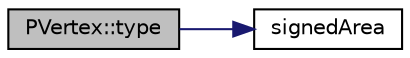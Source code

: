 digraph "PVertex::type"
{
 // LATEX_PDF_SIZE
  edge [fontname="Helvetica",fontsize="10",labelfontname="Helvetica",labelfontsize="10"];
  node [fontname="Helvetica",fontsize="10",shape=record];
  rankdir="LR";
  Node1 [label="PVertex::type",height=0.2,width=0.4,color="black", fillcolor="grey75", style="filled", fontcolor="black",tooltip=" "];
  Node1 -> Node2 [color="midnightblue",fontsize="10",style="solid",fontname="Helvetica"];
  Node2 [label="signedArea",height=0.2,width=0.4,color="black", fillcolor="white", style="filled",URL="$d5/d00/point_8_c.html#ac3461a08db55ea6d28a406f79a317cbd",tooltip=" "];
}
